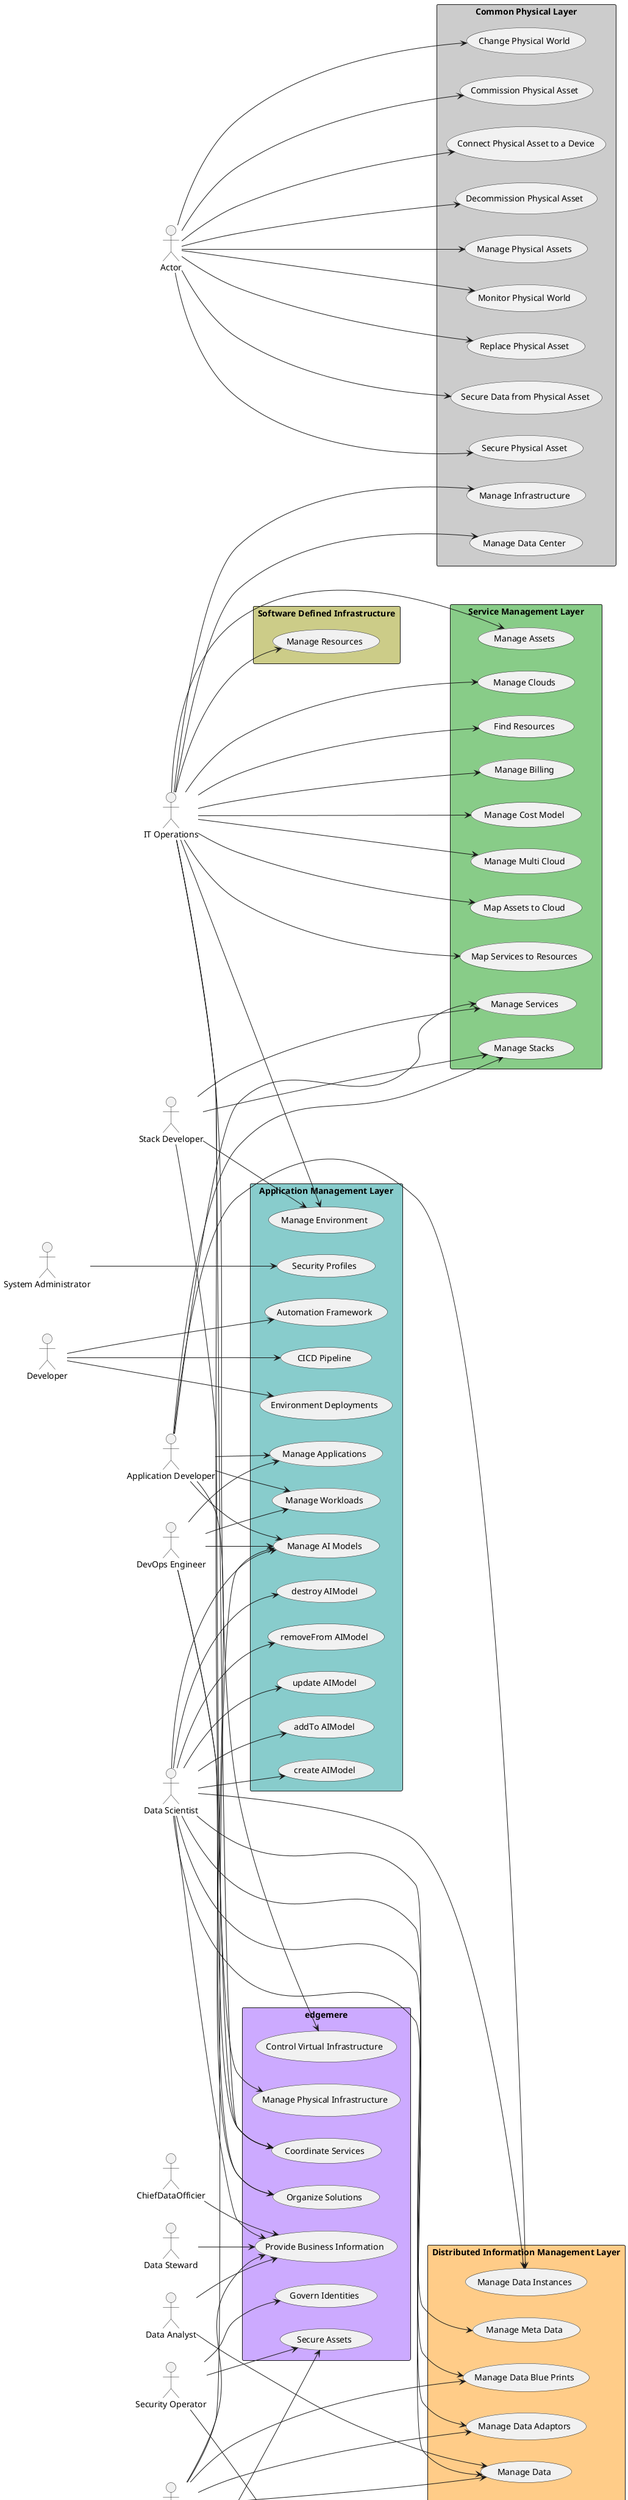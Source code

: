 @startuml

left to right direction

Actor "Actor" as Actor

Actor "Application Developer" as ApplicationDeveloper

Actor "Chief Data Officer" as ChiefDataOfficer

Actor "ChiefDataOfficier" as ChiefDataOfficier

Actor "Data Analyst" as DataAnalyst

Actor "DataEngineer" as DataEngineer

Actor "Data Scientist" as DataScientist

Actor "Data Steward" as DataSteward

Actor "Developer" as Developer

Actor "DevOps Engineer" as DevOpsEngineer

Actor "IT Operations" as ITOperations

Actor "SecurityEngineer" as SecurityEngineer

Actor "Security Operator" as SecurityOperator

Actor "Stack Developer" as StackDeveloper

Actor "System Administrator" as SystemAdministrator



rectangle "Common Physical Layer" as cpl  #cccccc {
        usecase "Change Physical World" as ChangePhysicalWorld
    
        Actor ---> ChangePhysicalWorld
        
    usecase "Commission Physical Asset" as CommissionPhysicalAsset
    
        Actor ---> CommissionPhysicalAsset
        
    usecase "Connect Physical Asset to a Device" as ConnectPhysicalAssettoaDevice
    
        Actor ---> ConnectPhysicalAssettoaDevice
        
    usecase "Decommission Physical Asset" as DecommissionPhysicalAsset
    
        Actor ---> DecommissionPhysicalAsset
        
    usecase "Manage Physical Assets" as ManagePhysicalAssets
    
        Actor ---> ManagePhysicalAssets
        
    usecase "Monitor Physical World" as MonitorPhysicalWorld
    
        Actor ---> MonitorPhysicalWorld
        
    usecase "Replace Physical Asset" as ReplacePhysicalAsset
    
        Actor ---> ReplacePhysicalAsset
        
    usecase "Secure Data from Physical Asset" as SecureDatafromPhysicalAsset
    
        Actor ---> SecureDatafromPhysicalAsset
        
    usecase "Secure Physical Asset" as SecurePhysicalAsset
    
        Actor ---> SecurePhysicalAsset
        

}

rectangle "Application Management Layer" as aml  #88cccc {
        usecase "Manage AI Models" as ManageAIModels
    
        DataScientist --> ManageAIModels
        
        DevOpsEngineer --> ManageAIModels
        
        ApplicationDeveloper --> ManageAIModels
        
        DataEngineer --> ManageAIModels
        
    usecase "Manage Applications" as ManageApplications
    
        DevOpsEngineer --> ManageApplications
        
        ApplicationDeveloper --> ManageApplications
        
    usecase "Manage Workloads" as ManageWorkloads
    
        ApplicationDeveloper --> ManageWorkloads
        
        DevOpsEngineer --> ManageWorkloads
        

}

rectangle "Distributed Information Management Layer" as diml  #ffcc88 {
        usecase "Manage Data Instances" as ManageDataInstances
    
        DataScientist ---> ManageDataInstances
        
        ApplicationDeveloper ---> ManageDataInstances
        

}

rectangle "Service Management Layer" as sml  #88cc88 {
        usecase "Manage Stacks" as ManageStacks
    
        StackDeveloper --> ManageStacks
        
        ApplicationDeveloper --> ManageStacks
        

}

rectangle "Service Management Layer" as sml  #88cc88 {
        usecase "Manage Services" as ManageServices
    
        StackDeveloper ---> ManageServices
        
        ApplicationDeveloper ---> ManageServices
        
    usecase "Manage Clouds" as ManageClouds
    
        ITOperations ---> ManageClouds
        

}

rectangle "edgemere" as edgemere  #ccaaff {
        usecase "Organize Solutions" as OrganizeSolutions
    
        ApplicationDeveloper --> OrganizeSolutions
        
        DevOpsEngineer --> OrganizeSolutions
        
    usecase "Provide Business Information" as ProvideBusinessInformation
    
        DataAnalyst --> ProvideBusinessInformation
        
        DataEngineer --> ProvideBusinessInformation
        
        DataScientist --> ProvideBusinessInformation
        
        DataSteward --> ProvideBusinessInformation
        
        ChiefDataOfficier --> ProvideBusinessInformation
        
    usecase "Coordinate Services" as CoordinateServices
    
        StackDeveloper --> CoordinateServices
        
        ITOperations --> CoordinateServices
        
        DevOpsEngineer --> CoordinateServices
        
    usecase "Control Virtual Infrastructure" as ControlVirtualInfrastructure
    
        ITOperations --> ControlVirtualInfrastructure
        
    usecase "Manage Physical Infrastructure" as ManagePhysicalInfrastructure
    
        ITOperations --> ManagePhysicalInfrastructure
        
    usecase "Secure Assets" as SecureAssets
    
        SecurityEngineer --> SecureAssets
        
        SecurityOperator --> SecureAssets
        
    usecase "Govern Identities" as GovernIdentities
    
        SecurityOperator --> GovernIdentities
        

}

rectangle "Distributed Information Management Layer" as diml  #ffcc88 {
        usecase "Manage Data Procedures" as ManageDataProcedures
    
        DataEngineer ---> ManageDataProcedures
        
        ChiefDataOfficer ---> ManageDataProcedures
        
    usecase "Manage Data Adaptors" as ManageDataAdaptors
    
        DataEngineer ---> ManageDataAdaptors
        
        DataScientist ---> ManageDataAdaptors
        
    usecase "Manage Data Blue Prints" as ManageDataBluePrints
    
        DataEngineer ---> ManageDataBluePrints
        
        DataScientist ---> ManageDataBluePrints
        
    usecase "Manage Data Pipeline" as ManageDataPipeline
    
        DataEngineer ---> ManageDataPipeline
        
    usecase "Manage Meta Data" as ManageMetaData
    
        DataScientist ---> ManageMetaData
        

}

rectangle "Distributed Information Management Layer" as diml  #ffcc88 {
        usecase "Manage Data Governance" as ManageDataGovernance
    
        ChiefDataOfficer --> ManageDataGovernance
        
    usecase "Manage Data Policies" as ManageDataPolicies
    
        ChiefDataOfficer --> ManageDataPolicies
        
    usecase "Manage Data Strategy" as ManageDataStrategy
    
        ChiefDataOfficer --> ManageDataStrategy
        
    usecase "Manage Data Sources" as ManageDataSources
    
        DataEngineer --> ManageDataSources
        

}

rectangle "Distributed Information Management Layer" as diml  #ffcc88 {
        usecase "Manage Data" as ManageData
    
        DataScientist ---> ManageData
        
        DataAnalyst ---> ManageData
        
        DataEngineer ---> ManageData
        

}

rectangle "Application Management Layer" as aml  #88cccc {
        usecase "addTo AIModel" as addToAIModel
    
        DataScientist --> addToAIModel
        
    usecase "create AIModel" as createAIModel
    
        DataScientist --> createAIModel
        
    usecase "destroy AIModel" as destroyAIModel
    
        DataScientist --> destroyAIModel
        
    usecase "removeFrom AIModel" as removeFromAIModel
    
        DataScientist --> removeFromAIModel
        
    usecase "update AIModel" as updateAIModel
    
        DataScientist --> updateAIModel
        

}

rectangle "Application Management Layer" as aml  #88cccc {
        usecase "Automation Framework" as AutomationFramework
    
        Developer ---> AutomationFramework
        
    usecase "CICD Pipeline" as CICDPipeline
    
        Developer ---> CICDPipeline
        
    usecase "Environment Deployments" as EnvironmentDeployments
    
        Developer ---> EnvironmentDeployments
        
    usecase "Security Profiles" as SecurityProfiles
    
        SystemAdministrator ---> SecurityProfiles
        

}

rectangle "Application Management Layer" as aml  #88cccc {
        usecase "Manage Environment" as ManageEnvironment
    
        ITOperations --> ManageEnvironment
        
        StackDeveloper --> ManageEnvironment
        

}

rectangle "Common Physical Layer" as cpl  #cccccc {
        usecase "Manage Data Center" as ManageDataCenter
    
        ITOperations ---> ManageDataCenter
        
    usecase "Manage Infrastructure" as ManageInfrastructure
    
        ITOperations ---> ManageInfrastructure
        

}

rectangle "Service Management Layer" as sml  #88cc88 {
        usecase "Find Resources" as FindResources
    
        ITOperations --> FindResources
        
    usecase "Manage Billing" as ManageBilling
    
        ITOperations --> ManageBilling
        
    usecase "Manage Cost Model" as ManageCostModel
    
        ITOperations --> ManageCostModel
        
    usecase "Manage Multi Cloud" as ManageMultiCloud
    
        ITOperations --> ManageMultiCloud
        
    usecase "Map Assets to Cloud" as MapAssetstoCloud
    
        ITOperations --> MapAssetstoCloud
        
    usecase "Map Services to Resources" as MapServicestoResources
    
        ITOperations --> MapServicestoResources
        

}

rectangle "Service Management Layer" as sml  #88cc88 {
        usecase "Manage Assets" as ManageAssets
    
        ITOperations ---> ManageAssets
        

}

rectangle "Software Defined Infrastructure" as sdi  #cccc88 {
        usecase "Manage Resources" as ManageResources
    
        ITOperations --> ManageResources
        

}

rectangle "Security Aspect" as sa  #cc8888 {
        usecase "Manage Security Profiles" as ManageSecurityProfiles
    
        SecurityEngineer ---> ManageSecurityProfiles
        
    usecase "Apply Security Profiles" as ApplySecurityProfiles
    
        SecurityOperator ---> ApplySecurityProfiles
        

}


@enduml
